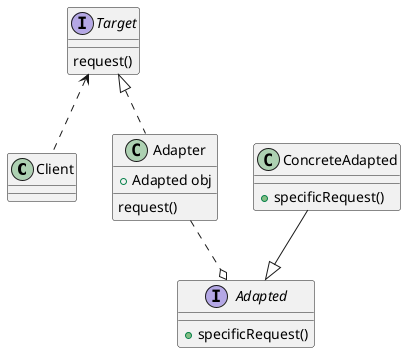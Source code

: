 @startuml
'https://plantuml.com/class-diagram

class Client

interface Target{
  request()
}
class Adapter{
  + Adapted obj
   request()
}

interface Adapted{
 + specificRequest()
}

class ConcreteAdapted{
  + specificRequest()
}

Target <.. Client
Target <|.. Adapter

ConcreteAdapted --|>Adapted
Adapter ..o Adapted


@enduml